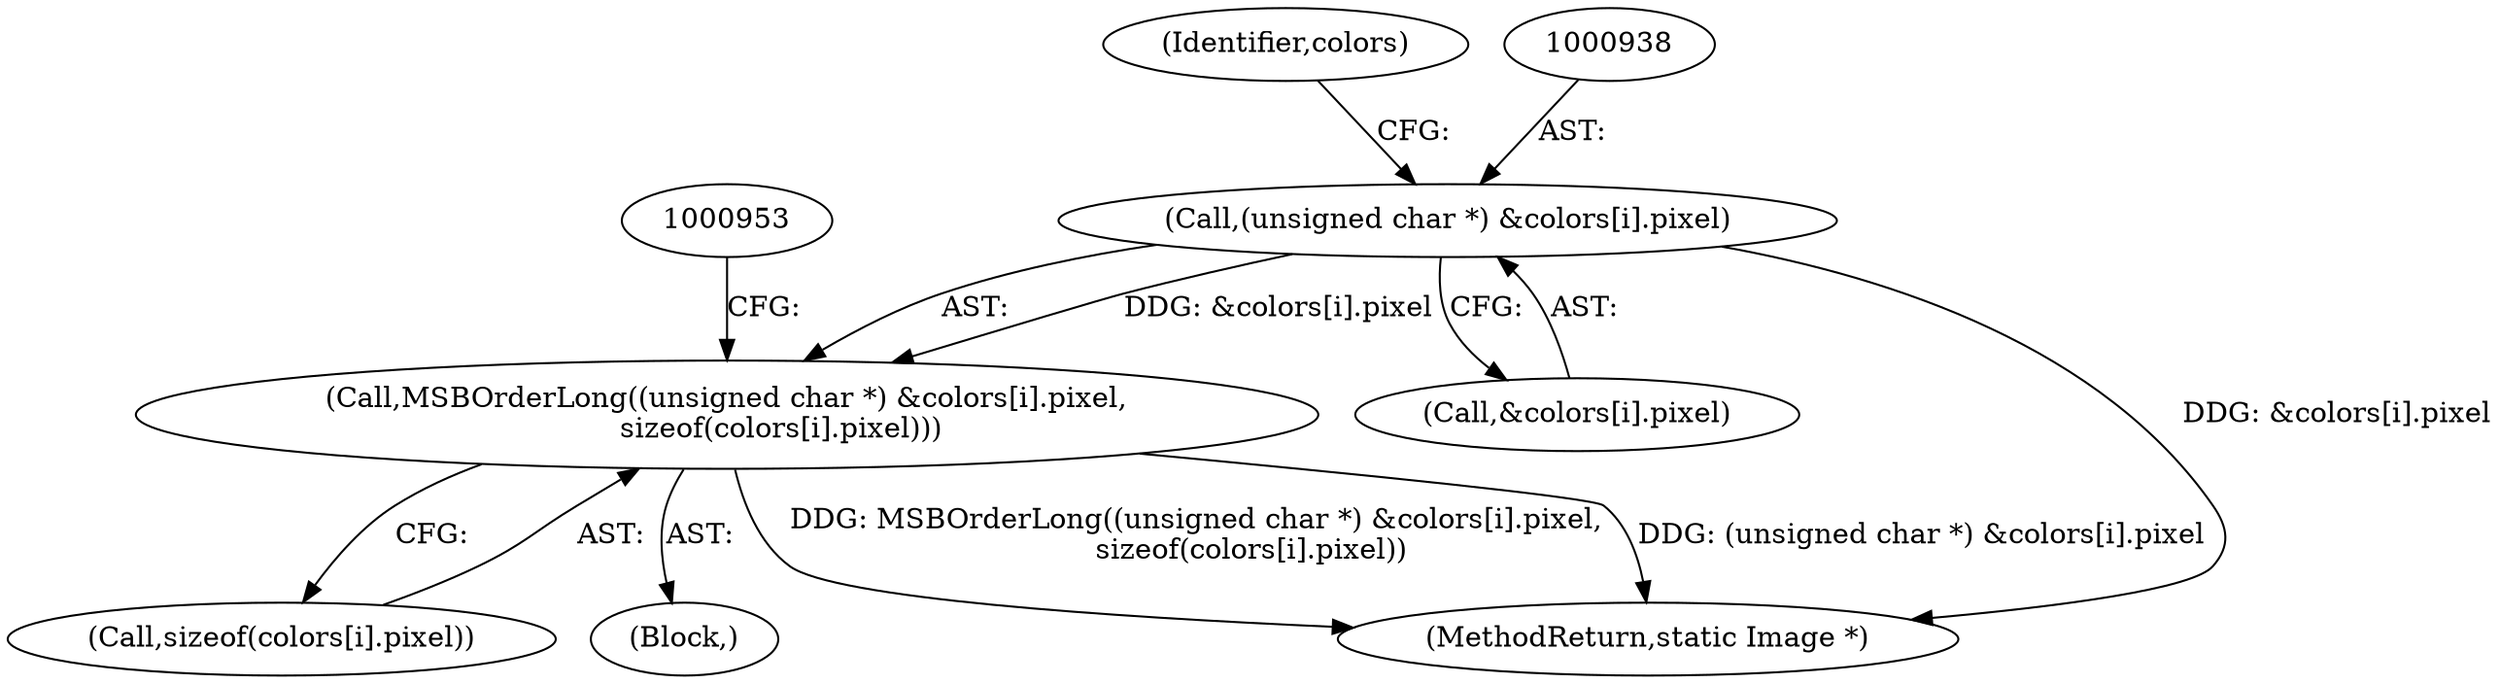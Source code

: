 digraph "0_ImageMagick_c78993d138bf480ab4652b5a48379d4ff75ba5f7@array" {
"1000937" [label="(Call,(unsigned char *) &colors[i].pixel)"];
"1000936" [label="(Call,MSBOrderLong((unsigned char *) &colors[i].pixel,\n            sizeof(colors[i].pixel)))"];
"1000945" [label="(Call,sizeof(colors[i].pixel))"];
"1000935" [label="(Block,)"];
"1000948" [label="(Identifier,colors)"];
"1000936" [label="(Call,MSBOrderLong((unsigned char *) &colors[i].pixel,\n            sizeof(colors[i].pixel)))"];
"1000937" [label="(Call,(unsigned char *) &colors[i].pixel)"];
"1000939" [label="(Call,&colors[i].pixel)"];
"1001928" [label="(MethodReturn,static Image *)"];
"1000937" -> "1000936"  [label="AST: "];
"1000937" -> "1000939"  [label="CFG: "];
"1000938" -> "1000937"  [label="AST: "];
"1000939" -> "1000937"  [label="AST: "];
"1000948" -> "1000937"  [label="CFG: "];
"1000937" -> "1001928"  [label="DDG: &colors[i].pixel"];
"1000937" -> "1000936"  [label="DDG: &colors[i].pixel"];
"1000936" -> "1000935"  [label="AST: "];
"1000936" -> "1000945"  [label="CFG: "];
"1000945" -> "1000936"  [label="AST: "];
"1000953" -> "1000936"  [label="CFG: "];
"1000936" -> "1001928"  [label="DDG: MSBOrderLong((unsigned char *) &colors[i].pixel,\n            sizeof(colors[i].pixel))"];
"1000936" -> "1001928"  [label="DDG: (unsigned char *) &colors[i].pixel"];
}
